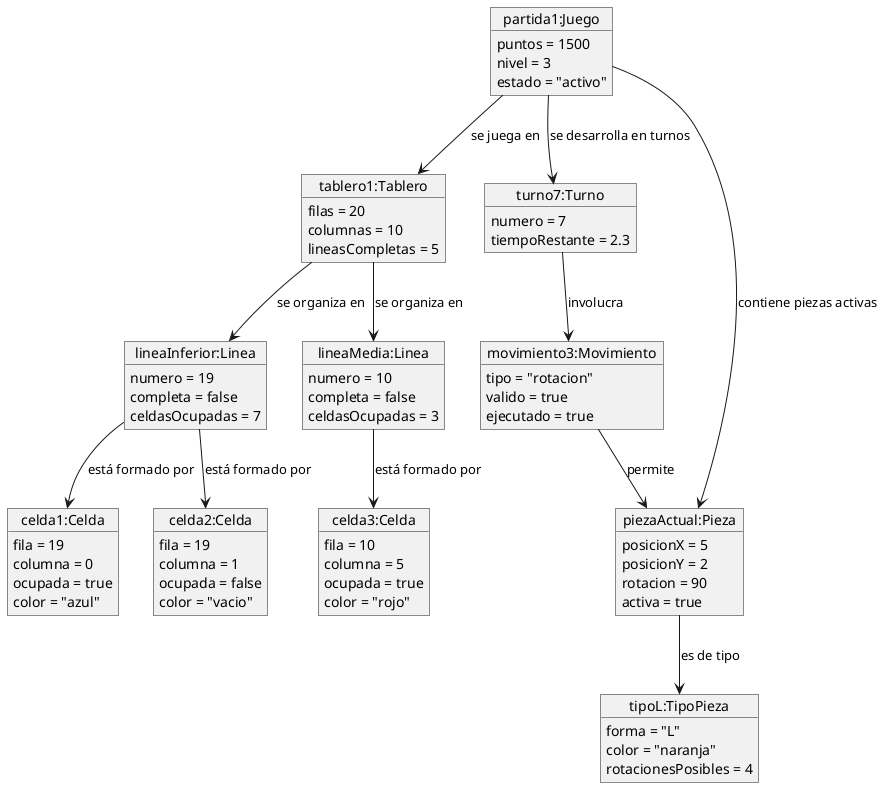 @startuml

object "partida1:Juego" as juego {
  puntos = 1500
  nivel = 3
  estado = "activo"
}

object "tablero1:Tablero" as tablero {
  filas = 20
  columnas = 10
  lineasCompletas = 5
}

object "turno7:Turno" as turno {
  numero = 7
  tiempoRestante = 2.3
}

object "lineaInferior:Linea" as linea1 {
  numero = 19
  completa = false
  celdasOcupadas = 7
}

object "lineaMedia:Linea" as linea2 {
  numero = 10
  completa = false
  celdasOcupadas = 3
}

object "piezaActual:Pieza" as pieza {
  posicionX = 5
  posicionY = 2
  rotacion = 90
  activa = true
}

object "movimiento3:Movimiento" as movimiento {
  tipo = "rotacion"
  valido = true
  ejecutado = true
}

object "celda1:Celda" as celda1 {
  fila = 19
  columna = 0
  ocupada = true
  color = "azul"
}

object "celda2:Celda" as celda2 {
  fila = 19
  columna = 1
  ocupada = false
  color = "vacio"
}

object "celda3:Celda" as celda3 {
  fila = 10
  columna = 5
  ocupada = true
  color = "rojo"
}

object "tipoL:TipoPieza" as tipoL {
  forma = "L"
  color = "naranja"
  rotacionesPosibles = 4
}

' Relaciones entre objetos
juego --> tablero : "se juega en"
juego --> turno : "se desarrolla en turnos"
juego --> pieza : "contiene piezas activas"

tablero --> linea1 : "se organiza en"
tablero --> linea2 : "se organiza en"

linea1 --> celda1 : "está formado por"
linea1 --> celda2 : "está formado por"
linea2 --> celda3 : "está formado por"

turno --> movimiento : "involucra"
movimiento --> pieza : "permite"

pieza --> tipoL : "es de tipo"

@enduml